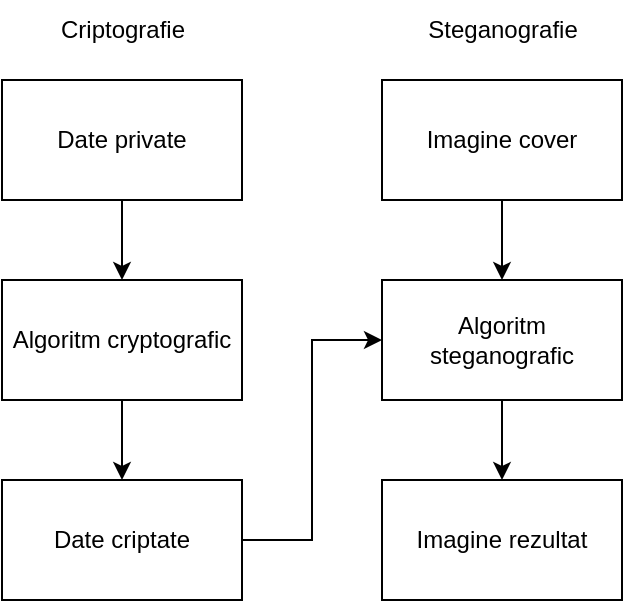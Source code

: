 <mxfile version="27.1.4">
  <diagram name="Page-1" id="YppAgKmHBsdK-q3D0ge3">
    <mxGraphModel dx="1267" dy="526" grid="1" gridSize="10" guides="1" tooltips="1" connect="1" arrows="1" fold="1" page="1" pageScale="1" pageWidth="2000" pageHeight="2000" math="0" shadow="0">
      <root>
        <mxCell id="0" />
        <mxCell id="1" parent="0" />
        <mxCell id="hJJkqjWm1hT1Fd7Vq_wO-10" style="edgeStyle=orthogonalEdgeStyle;rounded=0;orthogonalLoop=1;jettySize=auto;html=1;exitX=0.5;exitY=1;exitDx=0;exitDy=0;entryX=0.5;entryY=0;entryDx=0;entryDy=0;fillColor=light-dark(transparent,#3333FF);strokeColor=light-dark(#000000,#3333FF);" parent="1" source="hJJkqjWm1hT1Fd7Vq_wO-1" target="hJJkqjWm1hT1Fd7Vq_wO-2" edge="1">
          <mxGeometry relative="1" as="geometry" />
        </mxCell>
        <mxCell id="hJJkqjWm1hT1Fd7Vq_wO-1" value="Date private" style="rounded=0;whiteSpace=wrap;html=1;" parent="1" vertex="1">
          <mxGeometry x="360" y="120" width="120" height="60" as="geometry" />
        </mxCell>
        <mxCell id="hJJkqjWm1hT1Fd7Vq_wO-11" style="edgeStyle=orthogonalEdgeStyle;rounded=0;orthogonalLoop=1;jettySize=auto;html=1;exitX=0.5;exitY=1;exitDx=0;exitDy=0;entryX=0.5;entryY=0;entryDx=0;entryDy=0;strokeColor=light-dark(#000000,#3333FF);" parent="1" source="hJJkqjWm1hT1Fd7Vq_wO-2" target="hJJkqjWm1hT1Fd7Vq_wO-3" edge="1">
          <mxGeometry relative="1" as="geometry" />
        </mxCell>
        <mxCell id="hJJkqjWm1hT1Fd7Vq_wO-2" value="Algoritm cryptografic" style="rounded=0;whiteSpace=wrap;html=1;" parent="1" vertex="1">
          <mxGeometry x="360" y="220" width="120" height="60" as="geometry" />
        </mxCell>
        <mxCell id="hJJkqjWm1hT1Fd7Vq_wO-15" style="edgeStyle=orthogonalEdgeStyle;rounded=0;orthogonalLoop=1;jettySize=auto;html=1;exitX=1;exitY=0.5;exitDx=0;exitDy=0;entryX=0;entryY=0.5;entryDx=0;entryDy=0;strokeColor=light-dark(#000000,#3333FF);" parent="1" source="hJJkqjWm1hT1Fd7Vq_wO-3" target="hJJkqjWm1hT1Fd7Vq_wO-5" edge="1">
          <mxGeometry relative="1" as="geometry" />
        </mxCell>
        <mxCell id="hJJkqjWm1hT1Fd7Vq_wO-3" value="Date criptate" style="rounded=0;whiteSpace=wrap;html=1;" parent="1" vertex="1">
          <mxGeometry x="360" y="320" width="120" height="60" as="geometry" />
        </mxCell>
        <mxCell id="hJJkqjWm1hT1Fd7Vq_wO-12" style="edgeStyle=orthogonalEdgeStyle;rounded=0;orthogonalLoop=1;jettySize=auto;html=1;exitX=0.5;exitY=1;exitDx=0;exitDy=0;entryX=0.5;entryY=0;entryDx=0;entryDy=0;fillColor=light-dark(transparent,#3333FF);strokeColor=light-dark(#000000,#3333FF);" parent="1" source="hJJkqjWm1hT1Fd7Vq_wO-4" target="hJJkqjWm1hT1Fd7Vq_wO-5" edge="1">
          <mxGeometry relative="1" as="geometry" />
        </mxCell>
        <mxCell id="hJJkqjWm1hT1Fd7Vq_wO-4" value="Imagine cover" style="rounded=0;whiteSpace=wrap;html=1;" parent="1" vertex="1">
          <mxGeometry x="550" y="120" width="120" height="60" as="geometry" />
        </mxCell>
        <mxCell id="hJJkqjWm1hT1Fd7Vq_wO-13" style="edgeStyle=orthogonalEdgeStyle;rounded=0;orthogonalLoop=1;jettySize=auto;html=1;exitX=0.5;exitY=1;exitDx=0;exitDy=0;entryX=0.5;entryY=0;entryDx=0;entryDy=0;strokeColor=light-dark(#000000,#3333FF);" parent="1" source="hJJkqjWm1hT1Fd7Vq_wO-5" target="hJJkqjWm1hT1Fd7Vq_wO-6" edge="1">
          <mxGeometry relative="1" as="geometry" />
        </mxCell>
        <mxCell id="hJJkqjWm1hT1Fd7Vq_wO-5" value="Algoritm steganografic" style="rounded=0;whiteSpace=wrap;html=1;" parent="1" vertex="1">
          <mxGeometry x="550" y="220" width="120" height="60" as="geometry" />
        </mxCell>
        <mxCell id="hJJkqjWm1hT1Fd7Vq_wO-6" value="Imagine rezultat" style="rounded=0;whiteSpace=wrap;html=1;" parent="1" vertex="1">
          <mxGeometry x="550" y="320" width="120" height="60" as="geometry" />
        </mxCell>
        <mxCell id="hJJkqjWm1hT1Fd7Vq_wO-7" value="&lt;font style=&quot;color: light-dark(rgb(0, 0, 0), rgb(51, 51, 255));&quot;&gt;Criptografie&lt;/font&gt;" style="text;html=1;align=center;verticalAlign=middle;resizable=0;points=[];autosize=1;strokeColor=none;fillColor=none;" parent="1" vertex="1">
          <mxGeometry x="375" y="80" width="90" height="30" as="geometry" />
        </mxCell>
        <mxCell id="hJJkqjWm1hT1Fd7Vq_wO-8" value="&lt;font style=&quot;color: light-dark(rgb(0, 0, 0), rgb(51, 51, 255));&quot;&gt;Steganografie&lt;/font&gt;" style="text;html=1;align=center;verticalAlign=middle;resizable=0;points=[];autosize=1;strokeColor=none;fillColor=none;" parent="1" vertex="1">
          <mxGeometry x="560" y="80" width="100" height="30" as="geometry" />
        </mxCell>
      </root>
    </mxGraphModel>
  </diagram>
</mxfile>
